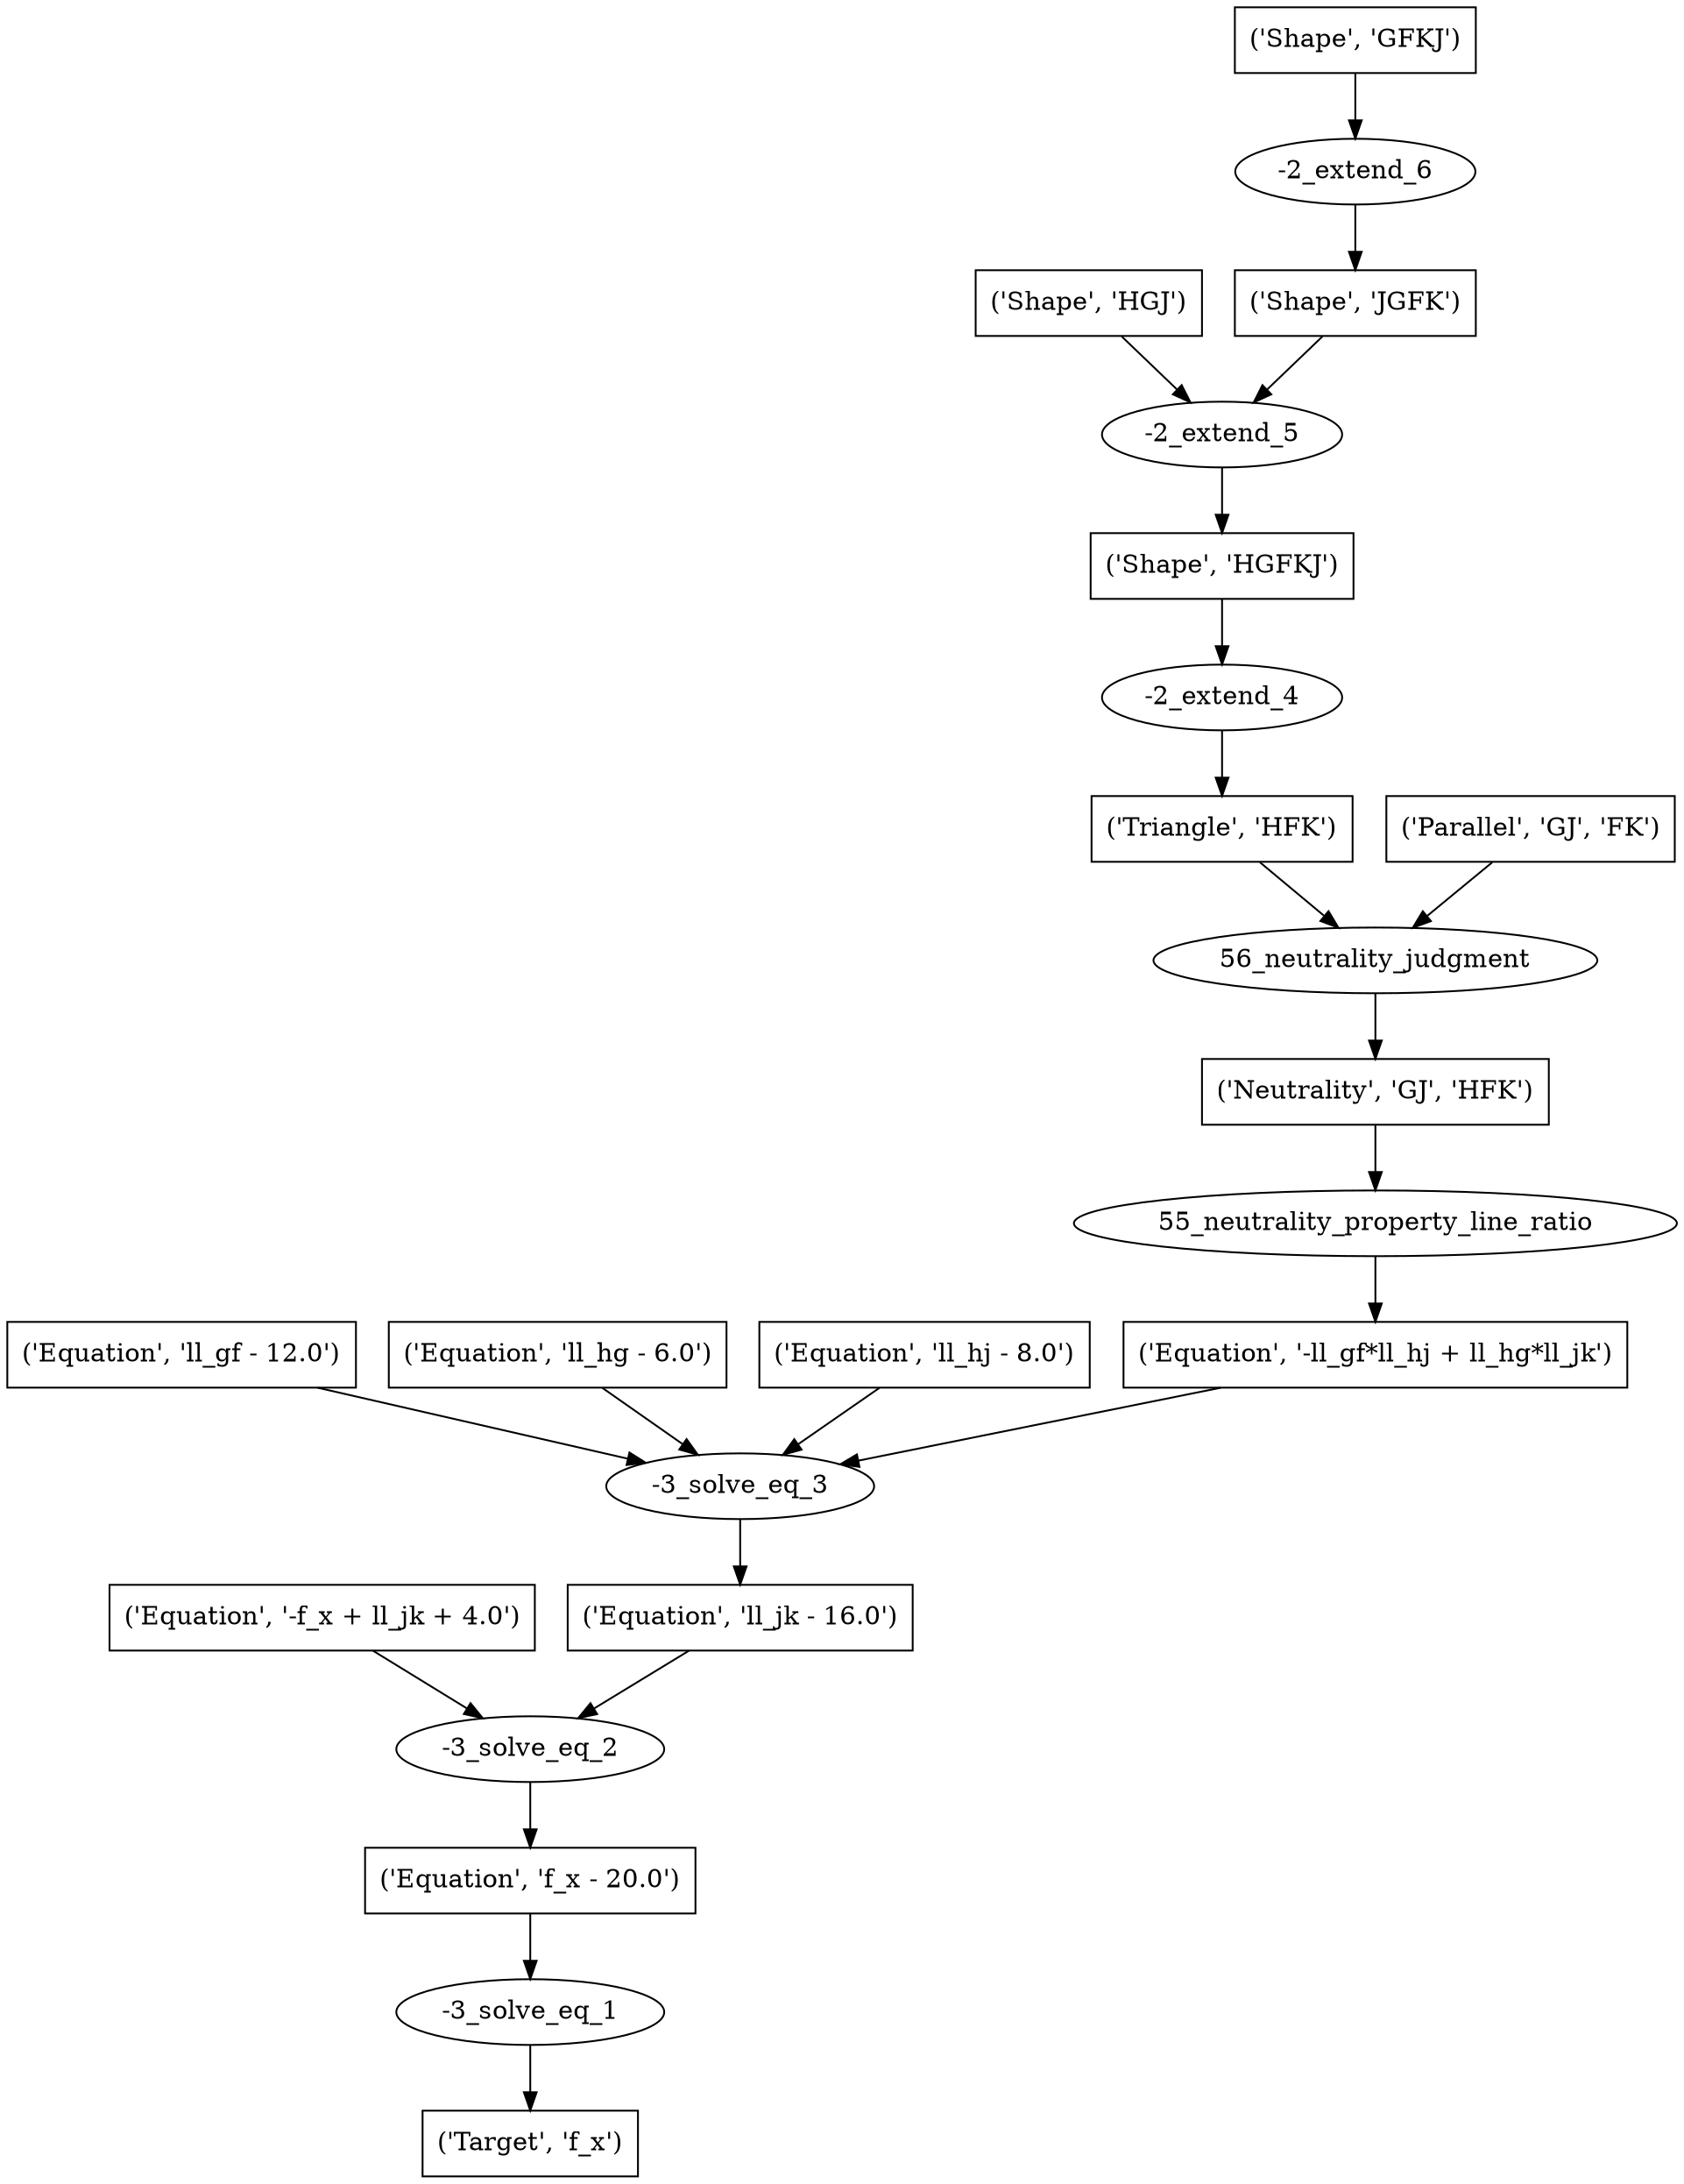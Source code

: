 digraph 15 {
	0 [label="('Target', 'f_x')" shape=box]
	1 [label="-3_solve_eq_1"]
	1 -> 0
	2 [label="('Equation', 'f_x - 20.0')" shape=box]
	2 -> 1
	3 [label="-3_solve_eq_2"]
	3 -> 2
	4 [label="('Equation', '-f_x + ll_jk + 4.0')" shape=box]
	4 -> 3
	5 [label="('Equation', 'll_jk - 16.0')" shape=box]
	5 -> 3
	6 [label="-3_solve_eq_3"]
	6 -> 5
	7 [label="('Equation', 'll_gf - 12.0')" shape=box]
	7 -> 6
	8 [label="('Equation', 'll_hg - 6.0')" shape=box]
	8 -> 6
	9 [label="('Equation', 'll_hj - 8.0')" shape=box]
	9 -> 6
	10 [label="('Equation', '-ll_gf*ll_hj + ll_hg*ll_jk')" shape=box]
	10 -> 6
	11 [label="55_neutrality_property_line_ratio"]
	11 -> 10
	12 [label="('Neutrality', 'GJ', 'HFK')" shape=box]
	12 -> 11
	13 [label="56_neutrality_judgment"]
	13 -> 12
	14 [label="('Triangle', 'HFK')" shape=box]
	14 -> 13
	15 [label="('Parallel', 'GJ', 'FK')" shape=box]
	15 -> 13
	16 [label="-2_extend_4"]
	16 -> 14
	17 [label="('Shape', 'HGFKJ')" shape=box]
	17 -> 16
	18 [label="-2_extend_5"]
	18 -> 17
	19 [label="('Shape', 'HGJ')" shape=box]
	19 -> 18
	20 [label="('Shape', 'JGFK')" shape=box]
	20 -> 18
	21 [label="-2_extend_6"]
	21 -> 20
	22 [label="('Shape', 'GFKJ')" shape=box]
	22 -> 21
}

